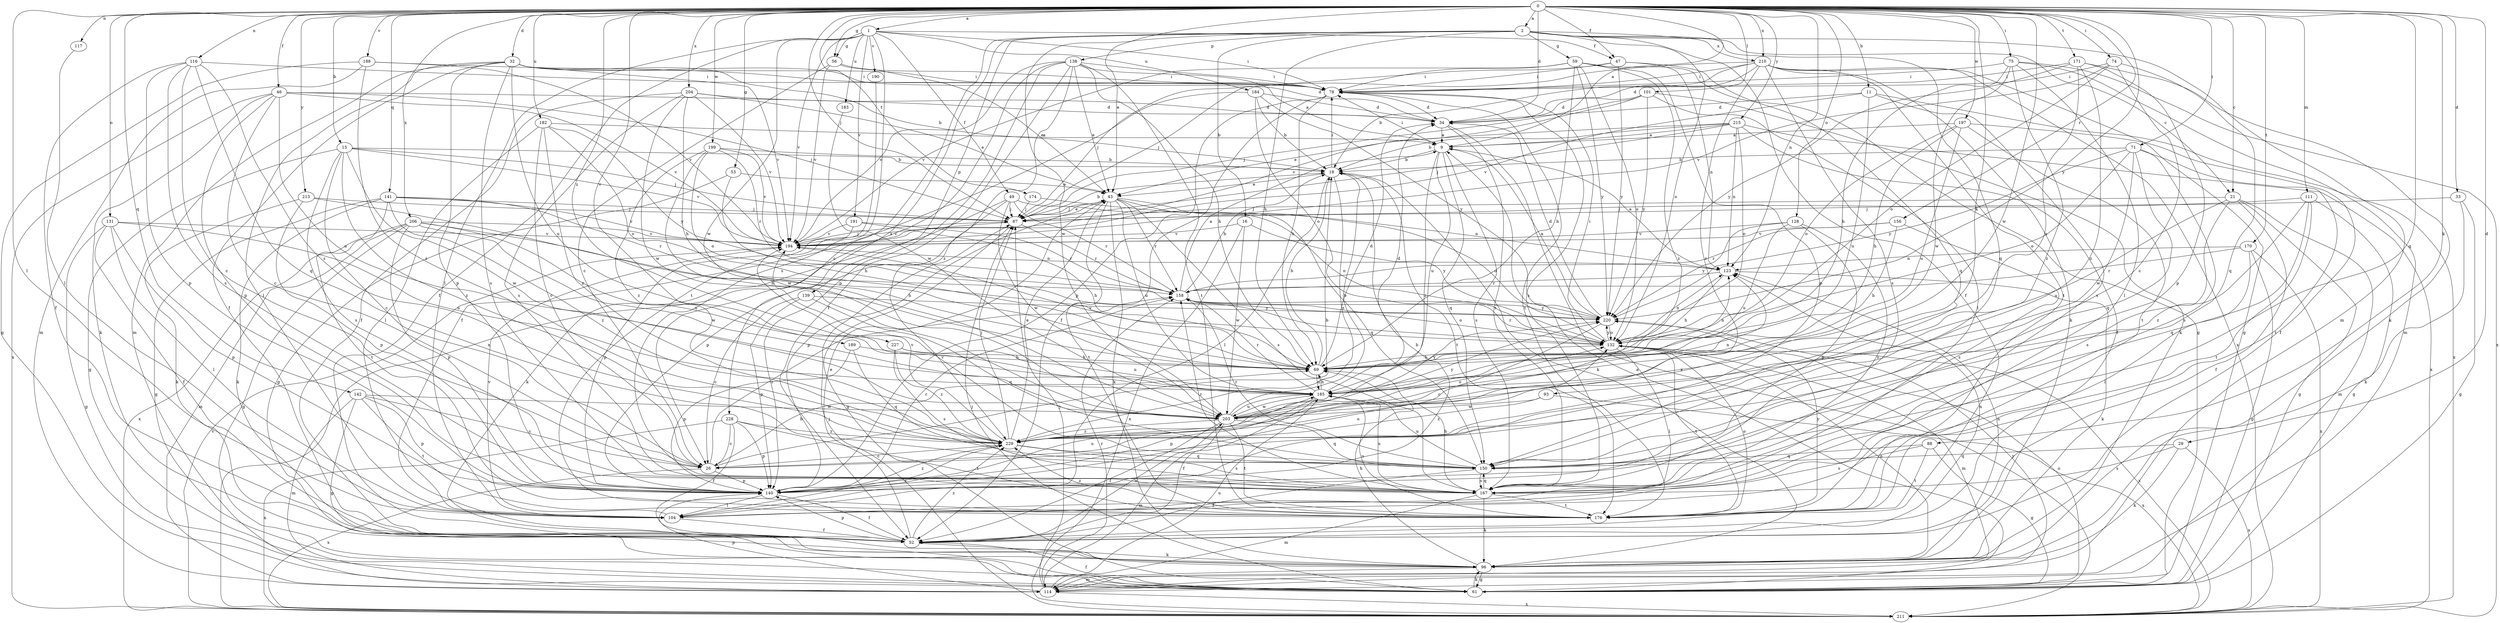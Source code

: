 strict digraph  {
0;
1;
2;
9;
11;
15;
16;
18;
21;
26;
29;
32;
33;
34;
43;
46;
47;
49;
52;
53;
56;
59;
61;
69;
71;
74;
75;
78;
87;
88;
93;
96;
101;
104;
111;
114;
116;
117;
123;
128;
131;
132;
138;
139;
140;
141;
142;
150;
156;
158;
167;
170;
171;
174;
176;
182;
183;
184;
185;
188;
189;
190;
191;
194;
197;
199;
203;
204;
206;
210;
211;
213;
215;
220;
227;
228;
229;
0 -> 1  [label=a];
0 -> 2  [label=a];
0 -> 9  [label=a];
0 -> 11  [label=b];
0 -> 15  [label=b];
0 -> 21  [label=c];
0 -> 29  [label=d];
0 -> 32  [label=d];
0 -> 33  [label=d];
0 -> 34  [label=d];
0 -> 43  [label=e];
0 -> 46  [label=f];
0 -> 47  [label=f];
0 -> 53  [label=g];
0 -> 56  [label=g];
0 -> 71  [label=i];
0 -> 74  [label=i];
0 -> 75  [label=i];
0 -> 87  [label=j];
0 -> 88  [label=k];
0 -> 93  [label=k];
0 -> 101  [label=l];
0 -> 104  [label=l];
0 -> 111  [label=m];
0 -> 116  [label=n];
0 -> 117  [label=n];
0 -> 123  [label=n];
0 -> 128  [label=o];
0 -> 131  [label=o];
0 -> 141  [label=q];
0 -> 142  [label=q];
0 -> 150  [label=q];
0 -> 156  [label=r];
0 -> 170  [label=t];
0 -> 171  [label=t];
0 -> 174  [label=t];
0 -> 182  [label=u];
0 -> 188  [label=v];
0 -> 189  [label=v];
0 -> 197  [label=w];
0 -> 199  [label=w];
0 -> 203  [label=w];
0 -> 204  [label=x];
0 -> 206  [label=x];
0 -> 210  [label=x];
0 -> 213  [label=y];
0 -> 215  [label=y];
0 -> 220  [label=y];
0 -> 227  [label=z];
1 -> 47  [label=f];
1 -> 49  [label=f];
1 -> 52  [label=f];
1 -> 56  [label=g];
1 -> 78  [label=i];
1 -> 104  [label=l];
1 -> 167  [label=s];
1 -> 183  [label=u];
1 -> 184  [label=u];
1 -> 190  [label=v];
1 -> 191  [label=v];
1 -> 194  [label=v];
1 -> 203  [label=w];
2 -> 16  [label=b];
2 -> 21  [label=c];
2 -> 26  [label=c];
2 -> 52  [label=f];
2 -> 59  [label=g];
2 -> 69  [label=h];
2 -> 114  [label=m];
2 -> 132  [label=o];
2 -> 138  [label=p];
2 -> 139  [label=p];
2 -> 150  [label=q];
2 -> 203  [label=w];
2 -> 210  [label=x];
2 -> 228  [label=z];
9 -> 18  [label=b];
9 -> 78  [label=i];
9 -> 150  [label=q];
9 -> 167  [label=s];
9 -> 185  [label=u];
9 -> 229  [label=z];
11 -> 34  [label=d];
11 -> 167  [label=s];
11 -> 185  [label=u];
11 -> 194  [label=v];
11 -> 211  [label=x];
15 -> 18  [label=b];
15 -> 26  [label=c];
15 -> 61  [label=g];
15 -> 87  [label=j];
15 -> 167  [label=s];
15 -> 194  [label=v];
15 -> 203  [label=w];
15 -> 229  [label=z];
16 -> 194  [label=v];
16 -> 203  [label=w];
16 -> 211  [label=x];
16 -> 220  [label=y];
18 -> 43  [label=e];
18 -> 78  [label=i];
18 -> 96  [label=k];
18 -> 104  [label=l];
18 -> 176  [label=t];
18 -> 229  [label=z];
21 -> 52  [label=f];
21 -> 61  [label=g];
21 -> 87  [label=j];
21 -> 114  [label=m];
21 -> 167  [label=s];
21 -> 185  [label=u];
26 -> 18  [label=b];
26 -> 69  [label=h];
26 -> 140  [label=p];
26 -> 158  [label=r];
26 -> 211  [label=x];
29 -> 96  [label=k];
29 -> 150  [label=q];
29 -> 167  [label=s];
29 -> 211  [label=x];
32 -> 18  [label=b];
32 -> 34  [label=d];
32 -> 52  [label=f];
32 -> 78  [label=i];
32 -> 104  [label=l];
32 -> 114  [label=m];
32 -> 140  [label=p];
32 -> 167  [label=s];
32 -> 185  [label=u];
32 -> 194  [label=v];
33 -> 61  [label=g];
33 -> 87  [label=j];
33 -> 96  [label=k];
34 -> 9  [label=a];
34 -> 167  [label=s];
34 -> 211  [label=x];
43 -> 87  [label=j];
43 -> 96  [label=k];
43 -> 132  [label=o];
43 -> 140  [label=p];
43 -> 150  [label=q];
43 -> 158  [label=r];
43 -> 167  [label=s];
43 -> 176  [label=t];
43 -> 185  [label=u];
46 -> 26  [label=c];
46 -> 34  [label=d];
46 -> 87  [label=j];
46 -> 96  [label=k];
46 -> 140  [label=p];
46 -> 185  [label=u];
46 -> 194  [label=v];
46 -> 211  [label=x];
47 -> 78  [label=i];
47 -> 87  [label=j];
47 -> 123  [label=n];
47 -> 150  [label=q];
47 -> 220  [label=y];
49 -> 87  [label=j];
49 -> 96  [label=k];
49 -> 132  [label=o];
49 -> 140  [label=p];
49 -> 158  [label=r];
49 -> 203  [label=w];
52 -> 43  [label=e];
52 -> 96  [label=k];
52 -> 123  [label=n];
52 -> 140  [label=p];
52 -> 203  [label=w];
52 -> 229  [label=z];
53 -> 43  [label=e];
53 -> 61  [label=g];
53 -> 69  [label=h];
56 -> 26  [label=c];
56 -> 43  [label=e];
56 -> 78  [label=i];
56 -> 194  [label=v];
59 -> 61  [label=g];
59 -> 69  [label=h];
59 -> 78  [label=i];
59 -> 132  [label=o];
59 -> 140  [label=p];
59 -> 194  [label=v];
59 -> 220  [label=y];
59 -> 229  [label=z];
61 -> 9  [label=a];
61 -> 52  [label=f];
61 -> 87  [label=j];
61 -> 96  [label=k];
61 -> 132  [label=o];
69 -> 18  [label=b];
69 -> 34  [label=d];
69 -> 123  [label=n];
69 -> 185  [label=u];
69 -> 194  [label=v];
71 -> 18  [label=b];
71 -> 132  [label=o];
71 -> 150  [label=q];
71 -> 167  [label=s];
71 -> 176  [label=t];
71 -> 203  [label=w];
71 -> 220  [label=y];
74 -> 26  [label=c];
74 -> 78  [label=i];
74 -> 132  [label=o];
74 -> 150  [label=q];
74 -> 194  [label=v];
75 -> 69  [label=h];
75 -> 78  [label=i];
75 -> 104  [label=l];
75 -> 114  [label=m];
75 -> 203  [label=w];
75 -> 211  [label=x];
75 -> 229  [label=z];
78 -> 34  [label=d];
78 -> 52  [label=f];
78 -> 69  [label=h];
78 -> 140  [label=p];
78 -> 167  [label=s];
78 -> 176  [label=t];
87 -> 18  [label=b];
87 -> 43  [label=e];
87 -> 61  [label=g];
87 -> 158  [label=r];
87 -> 194  [label=v];
88 -> 61  [label=g];
88 -> 150  [label=q];
88 -> 167  [label=s];
88 -> 176  [label=t];
93 -> 203  [label=w];
93 -> 211  [label=x];
93 -> 229  [label=z];
96 -> 61  [label=g];
96 -> 69  [label=h];
96 -> 114  [label=m];
96 -> 123  [label=n];
96 -> 132  [label=o];
101 -> 34  [label=d];
101 -> 87  [label=j];
101 -> 96  [label=k];
101 -> 104  [label=l];
101 -> 194  [label=v];
101 -> 220  [label=y];
104 -> 18  [label=b];
104 -> 52  [label=f];
104 -> 194  [label=v];
104 -> 229  [label=z];
111 -> 61  [label=g];
111 -> 87  [label=j];
111 -> 150  [label=q];
111 -> 176  [label=t];
111 -> 229  [label=z];
114 -> 87  [label=j];
114 -> 140  [label=p];
114 -> 158  [label=r];
114 -> 185  [label=u];
114 -> 211  [label=x];
114 -> 220  [label=y];
116 -> 26  [label=c];
116 -> 52  [label=f];
116 -> 78  [label=i];
116 -> 140  [label=p];
116 -> 150  [label=q];
116 -> 167  [label=s];
116 -> 229  [label=z];
117 -> 104  [label=l];
123 -> 9  [label=a];
123 -> 69  [label=h];
123 -> 96  [label=k];
123 -> 158  [label=r];
128 -> 140  [label=p];
128 -> 167  [label=s];
128 -> 185  [label=u];
128 -> 194  [label=v];
128 -> 220  [label=y];
131 -> 52  [label=f];
131 -> 61  [label=g];
131 -> 104  [label=l];
131 -> 140  [label=p];
131 -> 185  [label=u];
131 -> 194  [label=v];
132 -> 69  [label=h];
132 -> 78  [label=i];
132 -> 104  [label=l];
132 -> 114  [label=m];
132 -> 123  [label=n];
132 -> 158  [label=r];
132 -> 176  [label=t];
132 -> 211  [label=x];
132 -> 220  [label=y];
138 -> 9  [label=a];
138 -> 43  [label=e];
138 -> 52  [label=f];
138 -> 69  [label=h];
138 -> 78  [label=i];
138 -> 140  [label=p];
138 -> 176  [label=t];
138 -> 194  [label=v];
138 -> 211  [label=x];
138 -> 229  [label=z];
139 -> 26  [label=c];
139 -> 140  [label=p];
139 -> 150  [label=q];
139 -> 220  [label=y];
140 -> 52  [label=f];
140 -> 104  [label=l];
140 -> 132  [label=o];
140 -> 158  [label=r];
140 -> 185  [label=u];
140 -> 229  [label=z];
141 -> 61  [label=g];
141 -> 87  [label=j];
141 -> 96  [label=k];
141 -> 158  [label=r];
141 -> 176  [label=t];
141 -> 194  [label=v];
141 -> 229  [label=z];
142 -> 26  [label=c];
142 -> 61  [label=g];
142 -> 114  [label=m];
142 -> 140  [label=p];
142 -> 176  [label=t];
142 -> 203  [label=w];
150 -> 52  [label=f];
150 -> 158  [label=r];
150 -> 167  [label=s];
150 -> 185  [label=u];
150 -> 194  [label=v];
156 -> 69  [label=h];
156 -> 158  [label=r];
156 -> 167  [label=s];
156 -> 194  [label=v];
158 -> 9  [label=a];
158 -> 18  [label=b];
158 -> 132  [label=o];
158 -> 220  [label=y];
167 -> 69  [label=h];
167 -> 96  [label=k];
167 -> 114  [label=m];
167 -> 150  [label=q];
167 -> 158  [label=r];
167 -> 176  [label=t];
167 -> 185  [label=u];
170 -> 61  [label=g];
170 -> 104  [label=l];
170 -> 123  [label=n];
170 -> 158  [label=r];
170 -> 211  [label=x];
171 -> 78  [label=i];
171 -> 96  [label=k];
171 -> 140  [label=p];
171 -> 185  [label=u];
171 -> 220  [label=y];
171 -> 229  [label=z];
174 -> 87  [label=j];
174 -> 123  [label=n];
176 -> 132  [label=o];
176 -> 185  [label=u];
176 -> 220  [label=y];
176 -> 229  [label=z];
182 -> 9  [label=a];
182 -> 26  [label=c];
182 -> 104  [label=l];
182 -> 132  [label=o];
182 -> 220  [label=y];
182 -> 229  [label=z];
183 -> 203  [label=w];
184 -> 18  [label=b];
184 -> 34  [label=d];
184 -> 52  [label=f];
184 -> 132  [label=o];
184 -> 220  [label=y];
185 -> 34  [label=d];
185 -> 52  [label=f];
185 -> 69  [label=h];
185 -> 140  [label=p];
185 -> 158  [label=r];
185 -> 203  [label=w];
185 -> 220  [label=y];
188 -> 61  [label=g];
188 -> 78  [label=i];
188 -> 114  [label=m];
188 -> 194  [label=v];
188 -> 229  [label=z];
189 -> 69  [label=h];
189 -> 140  [label=p];
189 -> 150  [label=q];
190 -> 176  [label=t];
191 -> 69  [label=h];
191 -> 140  [label=p];
191 -> 158  [label=r];
191 -> 194  [label=v];
194 -> 87  [label=j];
194 -> 123  [label=n];
197 -> 9  [label=a];
197 -> 52  [label=f];
197 -> 69  [label=h];
197 -> 132  [label=o];
197 -> 176  [label=t];
197 -> 185  [label=u];
199 -> 18  [label=b];
199 -> 132  [label=o];
199 -> 158  [label=r];
199 -> 194  [label=v];
199 -> 203  [label=w];
199 -> 229  [label=z];
203 -> 18  [label=b];
203 -> 52  [label=f];
203 -> 114  [label=m];
203 -> 123  [label=n];
203 -> 132  [label=o];
203 -> 150  [label=q];
203 -> 176  [label=t];
203 -> 185  [label=u];
203 -> 220  [label=y];
203 -> 229  [label=z];
204 -> 34  [label=d];
204 -> 43  [label=e];
204 -> 52  [label=f];
204 -> 69  [label=h];
204 -> 167  [label=s];
204 -> 194  [label=v];
204 -> 203  [label=w];
206 -> 61  [label=g];
206 -> 69  [label=h];
206 -> 114  [label=m];
206 -> 140  [label=p];
206 -> 185  [label=u];
206 -> 194  [label=v];
206 -> 203  [label=w];
206 -> 211  [label=x];
210 -> 18  [label=b];
210 -> 34  [label=d];
210 -> 61  [label=g];
210 -> 78  [label=i];
210 -> 87  [label=j];
210 -> 96  [label=k];
210 -> 167  [label=s];
210 -> 176  [label=t];
210 -> 211  [label=x];
210 -> 229  [label=z];
211 -> 87  [label=j];
211 -> 194  [label=v];
213 -> 69  [label=h];
213 -> 87  [label=j];
213 -> 96  [label=k];
213 -> 140  [label=p];
215 -> 9  [label=a];
215 -> 18  [label=b];
215 -> 43  [label=e];
215 -> 52  [label=f];
215 -> 87  [label=j];
215 -> 123  [label=n];
215 -> 132  [label=o];
215 -> 211  [label=x];
220 -> 9  [label=a];
220 -> 26  [label=c];
220 -> 34  [label=d];
220 -> 132  [label=o];
227 -> 69  [label=h];
227 -> 167  [label=s];
227 -> 185  [label=u];
227 -> 229  [label=z];
228 -> 26  [label=c];
228 -> 52  [label=f];
228 -> 140  [label=p];
228 -> 176  [label=t];
228 -> 211  [label=x];
228 -> 229  [label=z];
229 -> 26  [label=c];
229 -> 43  [label=e];
229 -> 87  [label=j];
229 -> 150  [label=q];
229 -> 167  [label=s];
229 -> 194  [label=v];
}
